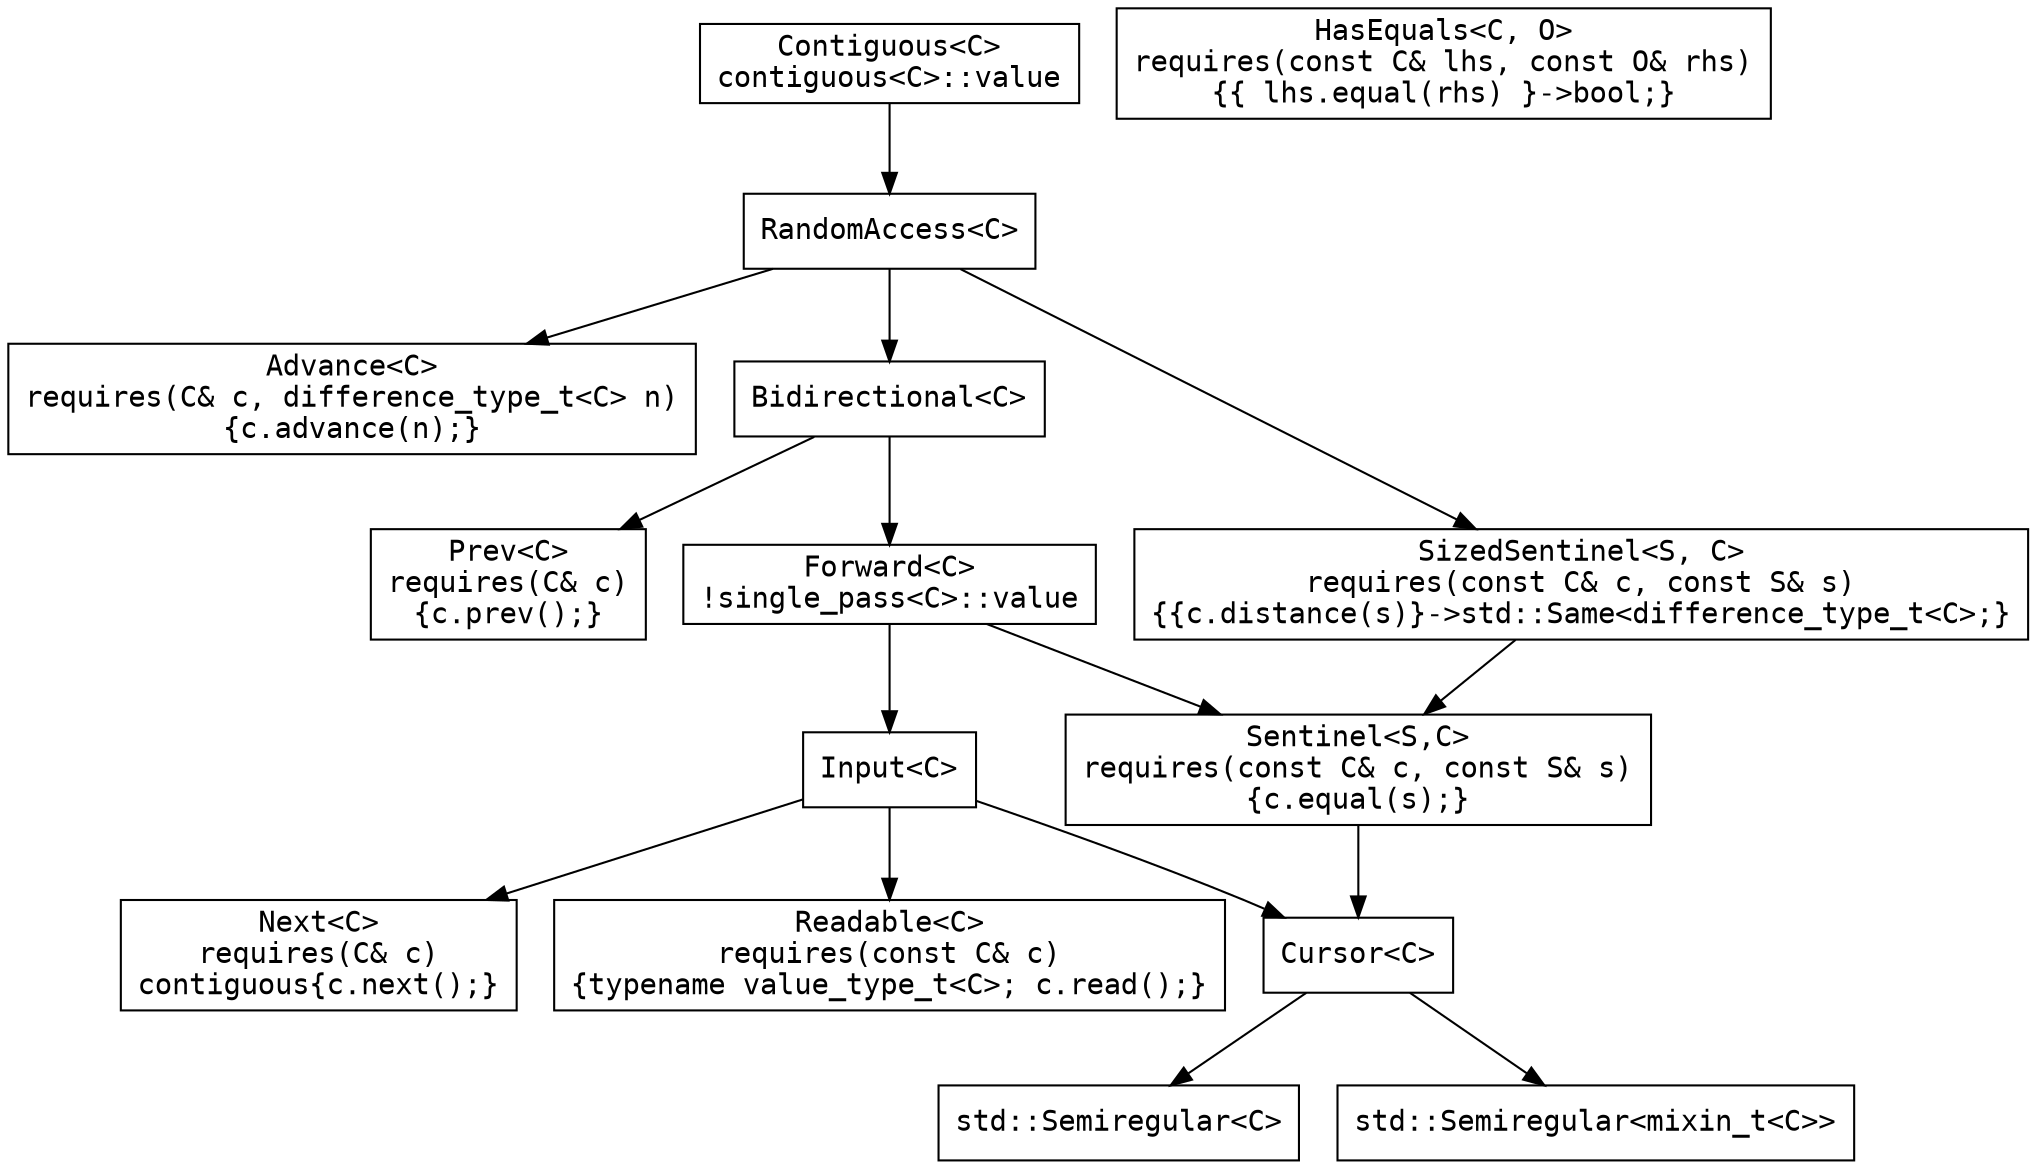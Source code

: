 digraph iterator_concepts
{
  graph [fontname = "courier"];
  node [fontname = "courier"];
  edge [fontname = "courier"];

  // Nodes
  
  advance [label="Advance<C>\nrequires(C& c, difference_type_t<C> n)\n{c.advance(n);}" shape=box]
  contiguous [label="Contiguous<C>\ncontiguous<C>::value" shape=box]
  cursor [label="Cursor<C>" shape=box]
  bidirectional [label="Bidirectional<C>" shape=box]
  forward [label="Forward<C>\n!single_pass<C>::value" shape=box]
  hasequals [label="HasEquals<C, O>\nrequires(const C& lhs, const O& rhs)\n{{ lhs.equal(rhs) }->bool;}" shape=box]
  input [label="Input<C>" shape=box]
  next [label="Next<C>\nrequires(C& c)\ncontiguous{c.next();}" shape=box]
  prev [label="Prev<C>\nrequires(C& c)\n{c.prev();}" shape=box]
  randomaccess [label="RandomAccess<C>" shape=box]
  readable [label="Readable<C>\nrequires(const C& c)\n{typename value_type_t<C>; c.read();}" shape=box]
  semiregular [label="std::Semiregular<C>" shape=box]
  semiregular_mx [label="std::Semiregular<mixin_t<C>>" shape=box]
  sentinel [label="Sentinel<S,C>\nrequires(const C& c, const S& s)\n{c.equal(s);}" shape=box]
  sizedsentinel [label="SizedSentinel<S, C>\nrequires(const C& c, const S& s)\n{{c.distance(s)}->std::Same<difference_type_t<C>;}" shape=box]
   
  // Edges
  
  cursor -> semiregular;
  cursor -> semiregular_mx;
  
  input -> cursor;
  input -> readable;
  input -> next;
  
  forward -> input;
  forward -> sentinel;
  
  sentinel -> cursor;
  
  bidirectional -> forward;
  bidirectional -> prev;
  
  randomaccess -> bidirectional;
  randomaccess -> advance;
  randomaccess -> sizedsentinel;
  
  sizedsentinel -> sentinel;
  
  contiguous -> randomaccess;

}